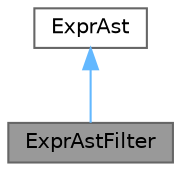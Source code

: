 digraph "ExprAstFilter"
{
 // INTERACTIVE_SVG=YES
 // LATEX_PDF_SIZE
  bgcolor="transparent";
  edge [fontname=Helvetica,fontsize=10,labelfontname=Helvetica,labelfontsize=10];
  node [fontname=Helvetica,fontsize=10,shape=box,height=0.2,width=0.4];
  Node1 [label="ExprAstFilter",height=0.2,width=0.4,color="gray40", fillcolor="grey60", style="filled", fontcolor="black",tooltip="Class representing a filter in the AST."];
  Node2 -> Node1 [dir="back",color="steelblue1",style="solid"];
  Node2 [label="ExprAst",height=0.2,width=0.4,color="gray40", fillcolor="white", style="filled",URL="$dc/dfa/class_expr_ast.html",tooltip="Base class for all nodes in the abstract syntax tree of an expression."];
}
